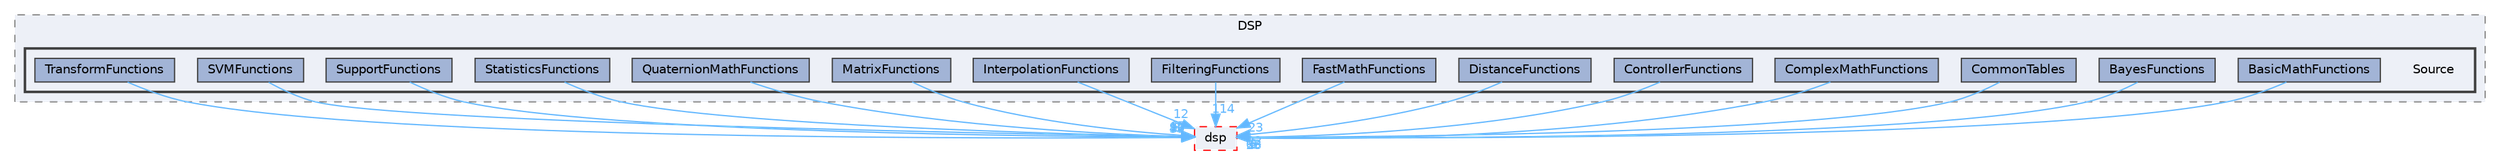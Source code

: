 digraph "Face_Access_inferencing/src/edge-impulse-sdk/CMSIS/DSP/Source"
{
 // LATEX_PDF_SIZE
  bgcolor="transparent";
  edge [fontname=Helvetica,fontsize=10,labelfontname=Helvetica,labelfontsize=10];
  node [fontname=Helvetica,fontsize=10,shape=box,height=0.2,width=0.4];
  compound=true
  subgraph clusterdir_d84d91a8c6f0944cbcbecf972ac51db2 {
    graph [ bgcolor="#edf0f7", pencolor="grey50", label="DSP", fontname=Helvetica,fontsize=10 style="filled,dashed", URL="dir_d84d91a8c6f0944cbcbecf972ac51db2.html",tooltip=""]
  subgraph clusterdir_a34b64d58c1ca2c3bdef56c2ed709e8e {
    graph [ bgcolor="#edf0f7", pencolor="grey25", label="", fontname=Helvetica,fontsize=10 style="filled,bold", URL="dir_a34b64d58c1ca2c3bdef56c2ed709e8e.html",tooltip=""]
    dir_a34b64d58c1ca2c3bdef56c2ed709e8e [shape=plaintext, label="Source"];
  dir_355bc0e7952a9f8bb29ac717b29f919a [label="BasicMathFunctions", fillcolor="#a2b4d6", color="grey25", style="filled", URL="dir_355bc0e7952a9f8bb29ac717b29f919a.html",tooltip=""];
  dir_e13cc4833355808dd90c737ff4daacf8 [label="BayesFunctions", fillcolor="#a2b4d6", color="grey25", style="filled", URL="dir_e13cc4833355808dd90c737ff4daacf8.html",tooltip=""];
  dir_1b3bab8cc4ef133bb66b587c4343ffa0 [label="CommonTables", fillcolor="#a2b4d6", color="grey25", style="filled", URL="dir_1b3bab8cc4ef133bb66b587c4343ffa0.html",tooltip=""];
  dir_5216af1c4658bb63534aeb38322fbea8 [label="ComplexMathFunctions", fillcolor="#a2b4d6", color="grey25", style="filled", URL="dir_5216af1c4658bb63534aeb38322fbea8.html",tooltip=""];
  dir_f6a0dc6627d8ec9e85fd6bf1a751bc3d [label="ControllerFunctions", fillcolor="#a2b4d6", color="grey25", style="filled", URL="dir_f6a0dc6627d8ec9e85fd6bf1a751bc3d.html",tooltip=""];
  dir_803c0c21368bb5600087ee286f1138ff [label="DistanceFunctions", fillcolor="#a2b4d6", color="grey25", style="filled", URL="dir_803c0c21368bb5600087ee286f1138ff.html",tooltip=""];
  dir_ac1e1123403f363f6cbad306923441af [label="FastMathFunctions", fillcolor="#a2b4d6", color="grey25", style="filled", URL="dir_ac1e1123403f363f6cbad306923441af.html",tooltip=""];
  dir_f960f317b01f6685f730b741a83fae1e [label="FilteringFunctions", fillcolor="#a2b4d6", color="grey25", style="filled", URL="dir_f960f317b01f6685f730b741a83fae1e.html",tooltip=""];
  dir_8fbf0ae92d96c6f9f782917e77b96ce2 [label="InterpolationFunctions", fillcolor="#a2b4d6", color="grey25", style="filled", URL="dir_8fbf0ae92d96c6f9f782917e77b96ce2.html",tooltip=""];
  dir_4f01b1b8fe6fdb3724871377d01cd1b3 [label="MatrixFunctions", fillcolor="#a2b4d6", color="grey25", style="filled", URL="dir_4f01b1b8fe6fdb3724871377d01cd1b3.html",tooltip=""];
  dir_5062bbc8e4df1ae3e9cea225db9b7113 [label="QuaternionMathFunctions", fillcolor="#a2b4d6", color="grey25", style="filled", URL="dir_5062bbc8e4df1ae3e9cea225db9b7113.html",tooltip=""];
  dir_478b01c64c3fbf86d60a7f633fa11373 [label="StatisticsFunctions", fillcolor="#a2b4d6", color="grey25", style="filled", URL="dir_478b01c64c3fbf86d60a7f633fa11373.html",tooltip=""];
  dir_52f72d8fd99684c2b38bd094c38f52a7 [label="SupportFunctions", fillcolor="#a2b4d6", color="grey25", style="filled", URL="dir_52f72d8fd99684c2b38bd094c38f52a7.html",tooltip=""];
  dir_db20831755039d3dce133b3e41443bf4 [label="SVMFunctions", fillcolor="#a2b4d6", color="grey25", style="filled", URL="dir_db20831755039d3dce133b3e41443bf4.html",tooltip=""];
  dir_8b3bc2ea8d1213038343e91ff16e055d [label="TransformFunctions", fillcolor="#a2b4d6", color="grey25", style="filled", URL="dir_8b3bc2ea8d1213038343e91ff16e055d.html",tooltip=""];
  }
  }
  dir_886b43ea9b160eca43e3ca1bc455c6fc [label="dsp", fillcolor="#edf0f7", color="red", style="filled,dashed", URL="dir_886b43ea9b160eca43e3ca1bc455c6fc.html",tooltip=""];
  dir_355bc0e7952a9f8bb29ac717b29f919a->dir_886b43ea9b160eca43e3ca1bc455c6fc [headlabel="68", labeldistance=1.5 headhref="dir_000022_000084.html" href="dir_000022_000084.html" color="steelblue1" fontcolor="steelblue1"];
  dir_e13cc4833355808dd90c737ff4daacf8->dir_886b43ea9b160eca43e3ca1bc455c6fc [headlabel="2", labeldistance=1.5 headhref="dir_000024_000084.html" href="dir_000024_000084.html" color="steelblue1" fontcolor="steelblue1"];
  dir_1b3bab8cc4ef133bb66b587c4343ffa0->dir_886b43ea9b160eca43e3ca1bc455c6fc [headlabel="6", labeldistance=1.5 headhref="dir_000058_000084.html" href="dir_000058_000084.html" color="steelblue1" fontcolor="steelblue1"];
  dir_5216af1c4658bb63534aeb38322fbea8->dir_886b43ea9b160eca43e3ca1bc455c6fc [headlabel="28", labeldistance=1.5 headhref="dir_000059_000084.html" href="dir_000059_000084.html" color="steelblue1" fontcolor="steelblue1"];
  dir_f6a0dc6627d8ec9e85fd6bf1a751bc3d->dir_886b43ea9b160eca43e3ca1bc455c6fc [headlabel="8", labeldistance=1.5 headhref="dir_000063_000084.html" href="dir_000063_000084.html" color="steelblue1" fontcolor="steelblue1"];
  dir_803c0c21368bb5600087ee286f1138ff->dir_886b43ea9b160eca43e3ca1bc455c6fc [headlabel="32", labeldistance=1.5 headhref="dir_000079_000084.html" href="dir_000079_000084.html" color="steelblue1" fontcolor="steelblue1"];
  dir_ac1e1123403f363f6cbad306923441af->dir_886b43ea9b160eca43e3ca1bc455c6fc [headlabel="23", labeldistance=1.5 headhref="dir_000108_000084.html" href="dir_000108_000084.html" color="steelblue1" fontcolor="steelblue1"];
  dir_f960f317b01f6685f730b741a83fae1e->dir_886b43ea9b160eca43e3ca1bc455c6fc [headlabel="114", labeldistance=1.5 headhref="dir_000109_000084.html" href="dir_000109_000084.html" color="steelblue1" fontcolor="steelblue1"];
  dir_8fbf0ae92d96c6f9f782917e77b96ce2->dir_886b43ea9b160eca43e3ca1bc455c6fc [headlabel="12", labeldistance=1.5 headhref="dir_000155_000084.html" href="dir_000155_000084.html" color="steelblue1" fontcolor="steelblue1"];
  dir_4f01b1b8fe6fdb3724871377d01cd1b3->dir_886b43ea9b160eca43e3ca1bc455c6fc [headlabel="65", labeldistance=1.5 headhref="dir_000181_000084.html" href="dir_000181_000084.html" color="steelblue1" fontcolor="steelblue1"];
  dir_5062bbc8e4df1ae3e9cea225db9b7113->dir_886b43ea9b160eca43e3ca1bc455c6fc [headlabel="8", labeldistance=1.5 headhref="dir_000258_000084.html" href="dir_000258_000084.html" color="steelblue1" fontcolor="steelblue1"];
  dir_478b01c64c3fbf86d60a7f633fa11373->dir_886b43ea9b160eca43e3ca1bc455c6fc [headlabel="93", labeldistance=1.5 headhref="dir_000307_000084.html" href="dir_000307_000084.html" color="steelblue1" fontcolor="steelblue1"];
  dir_52f72d8fd99684c2b38bd094c38f52a7->dir_886b43ea9b160eca43e3ca1bc455c6fc [headlabel="42", labeldistance=1.5 headhref="dir_000310_000084.html" href="dir_000310_000084.html" color="steelblue1" fontcolor="steelblue1"];
  dir_db20831755039d3dce133b3e41443bf4->dir_886b43ea9b160eca43e3ca1bc455c6fc [headlabel="16", labeldistance=1.5 headhref="dir_000313_000084.html" href="dir_000313_000084.html" color="steelblue1" fontcolor="steelblue1"];
  dir_8b3bc2ea8d1213038343e91ff16e055d->dir_886b43ea9b160eca43e3ca1bc455c6fc [headlabel="57", labeldistance=1.5 headhref="dir_000352_000084.html" href="dir_000352_000084.html" color="steelblue1" fontcolor="steelblue1"];
}
